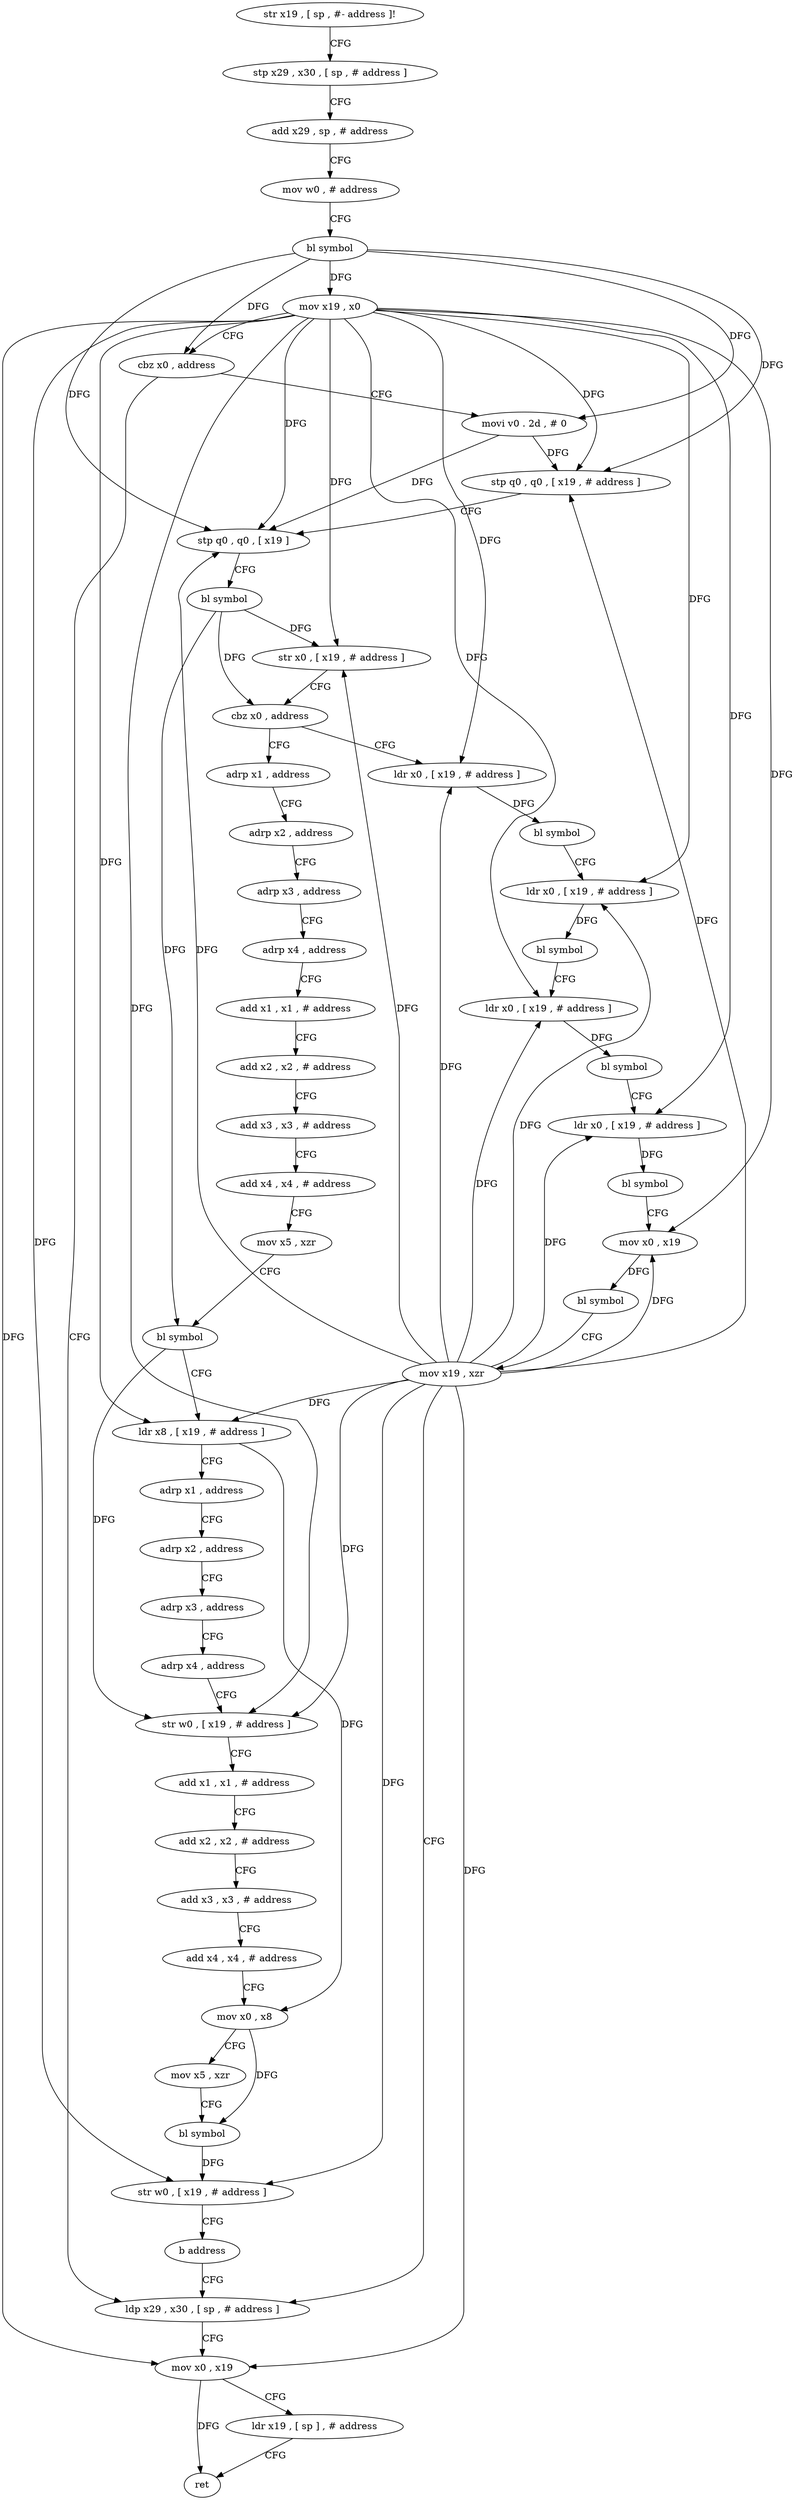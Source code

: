 digraph "func" {
"76264" [label = "str x19 , [ sp , #- address ]!" ]
"76268" [label = "stp x29 , x30 , [ sp , # address ]" ]
"76272" [label = "add x29 , sp , # address" ]
"76276" [label = "mov w0 , # address" ]
"76280" [label = "bl symbol" ]
"76284" [label = "mov x19 , x0" ]
"76288" [label = "cbz x0 , address" ]
"76460" [label = "ldp x29 , x30 , [ sp , # address ]" ]
"76292" [label = "movi v0 . 2d , # 0" ]
"76464" [label = "mov x0 , x19" ]
"76468" [label = "ldr x19 , [ sp ] , # address" ]
"76472" [label = "ret" ]
"76296" [label = "stp q0 , q0 , [ x19 , # address ]" ]
"76300" [label = "stp q0 , q0 , [ x19 ]" ]
"76304" [label = "bl symbol" ]
"76308" [label = "str x0 , [ x19 , # address ]" ]
"76312" [label = "cbz x0 , address" ]
"76416" [label = "ldr x0 , [ x19 , # address ]" ]
"76316" [label = "adrp x1 , address" ]
"76420" [label = "bl symbol" ]
"76424" [label = "ldr x0 , [ x19 , # address ]" ]
"76428" [label = "bl symbol" ]
"76432" [label = "ldr x0 , [ x19 , # address ]" ]
"76436" [label = "bl symbol" ]
"76440" [label = "ldr x0 , [ x19 , # address ]" ]
"76444" [label = "bl symbol" ]
"76448" [label = "mov x0 , x19" ]
"76452" [label = "bl symbol" ]
"76456" [label = "mov x19 , xzr" ]
"76320" [label = "adrp x2 , address" ]
"76324" [label = "adrp x3 , address" ]
"76328" [label = "adrp x4 , address" ]
"76332" [label = "add x1 , x1 , # address" ]
"76336" [label = "add x2 , x2 , # address" ]
"76340" [label = "add x3 , x3 , # address" ]
"76344" [label = "add x4 , x4 , # address" ]
"76348" [label = "mov x5 , xzr" ]
"76352" [label = "bl symbol" ]
"76356" [label = "ldr x8 , [ x19 , # address ]" ]
"76360" [label = "adrp x1 , address" ]
"76364" [label = "adrp x2 , address" ]
"76368" [label = "adrp x3 , address" ]
"76372" [label = "adrp x4 , address" ]
"76376" [label = "str w0 , [ x19 , # address ]" ]
"76380" [label = "add x1 , x1 , # address" ]
"76384" [label = "add x2 , x2 , # address" ]
"76388" [label = "add x3 , x3 , # address" ]
"76392" [label = "add x4 , x4 , # address" ]
"76396" [label = "mov x0 , x8" ]
"76400" [label = "mov x5 , xzr" ]
"76404" [label = "bl symbol" ]
"76408" [label = "str w0 , [ x19 , # address ]" ]
"76412" [label = "b address" ]
"76264" -> "76268" [ label = "CFG" ]
"76268" -> "76272" [ label = "CFG" ]
"76272" -> "76276" [ label = "CFG" ]
"76276" -> "76280" [ label = "CFG" ]
"76280" -> "76284" [ label = "DFG" ]
"76280" -> "76288" [ label = "DFG" ]
"76280" -> "76292" [ label = "DFG" ]
"76280" -> "76296" [ label = "DFG" ]
"76280" -> "76300" [ label = "DFG" ]
"76284" -> "76288" [ label = "CFG" ]
"76284" -> "76464" [ label = "DFG" ]
"76284" -> "76296" [ label = "DFG" ]
"76284" -> "76300" [ label = "DFG" ]
"76284" -> "76308" [ label = "DFG" ]
"76284" -> "76416" [ label = "DFG" ]
"76284" -> "76424" [ label = "DFG" ]
"76284" -> "76432" [ label = "DFG" ]
"76284" -> "76440" [ label = "DFG" ]
"76284" -> "76448" [ label = "DFG" ]
"76284" -> "76356" [ label = "DFG" ]
"76284" -> "76376" [ label = "DFG" ]
"76284" -> "76408" [ label = "DFG" ]
"76288" -> "76460" [ label = "CFG" ]
"76288" -> "76292" [ label = "CFG" ]
"76460" -> "76464" [ label = "CFG" ]
"76292" -> "76296" [ label = "DFG" ]
"76292" -> "76300" [ label = "DFG" ]
"76464" -> "76468" [ label = "CFG" ]
"76464" -> "76472" [ label = "DFG" ]
"76468" -> "76472" [ label = "CFG" ]
"76296" -> "76300" [ label = "CFG" ]
"76300" -> "76304" [ label = "CFG" ]
"76304" -> "76308" [ label = "DFG" ]
"76304" -> "76312" [ label = "DFG" ]
"76304" -> "76352" [ label = "DFG" ]
"76308" -> "76312" [ label = "CFG" ]
"76312" -> "76416" [ label = "CFG" ]
"76312" -> "76316" [ label = "CFG" ]
"76416" -> "76420" [ label = "DFG" ]
"76316" -> "76320" [ label = "CFG" ]
"76420" -> "76424" [ label = "CFG" ]
"76424" -> "76428" [ label = "DFG" ]
"76428" -> "76432" [ label = "CFG" ]
"76432" -> "76436" [ label = "DFG" ]
"76436" -> "76440" [ label = "CFG" ]
"76440" -> "76444" [ label = "DFG" ]
"76444" -> "76448" [ label = "CFG" ]
"76448" -> "76452" [ label = "DFG" ]
"76452" -> "76456" [ label = "CFG" ]
"76456" -> "76460" [ label = "CFG" ]
"76456" -> "76464" [ label = "DFG" ]
"76456" -> "76416" [ label = "DFG" ]
"76456" -> "76424" [ label = "DFG" ]
"76456" -> "76432" [ label = "DFG" ]
"76456" -> "76440" [ label = "DFG" ]
"76456" -> "76448" [ label = "DFG" ]
"76456" -> "76296" [ label = "DFG" ]
"76456" -> "76300" [ label = "DFG" ]
"76456" -> "76308" [ label = "DFG" ]
"76456" -> "76356" [ label = "DFG" ]
"76456" -> "76376" [ label = "DFG" ]
"76456" -> "76408" [ label = "DFG" ]
"76320" -> "76324" [ label = "CFG" ]
"76324" -> "76328" [ label = "CFG" ]
"76328" -> "76332" [ label = "CFG" ]
"76332" -> "76336" [ label = "CFG" ]
"76336" -> "76340" [ label = "CFG" ]
"76340" -> "76344" [ label = "CFG" ]
"76344" -> "76348" [ label = "CFG" ]
"76348" -> "76352" [ label = "CFG" ]
"76352" -> "76356" [ label = "CFG" ]
"76352" -> "76376" [ label = "DFG" ]
"76356" -> "76360" [ label = "CFG" ]
"76356" -> "76396" [ label = "DFG" ]
"76360" -> "76364" [ label = "CFG" ]
"76364" -> "76368" [ label = "CFG" ]
"76368" -> "76372" [ label = "CFG" ]
"76372" -> "76376" [ label = "CFG" ]
"76376" -> "76380" [ label = "CFG" ]
"76380" -> "76384" [ label = "CFG" ]
"76384" -> "76388" [ label = "CFG" ]
"76388" -> "76392" [ label = "CFG" ]
"76392" -> "76396" [ label = "CFG" ]
"76396" -> "76400" [ label = "CFG" ]
"76396" -> "76404" [ label = "DFG" ]
"76400" -> "76404" [ label = "CFG" ]
"76404" -> "76408" [ label = "DFG" ]
"76408" -> "76412" [ label = "CFG" ]
"76412" -> "76460" [ label = "CFG" ]
}
